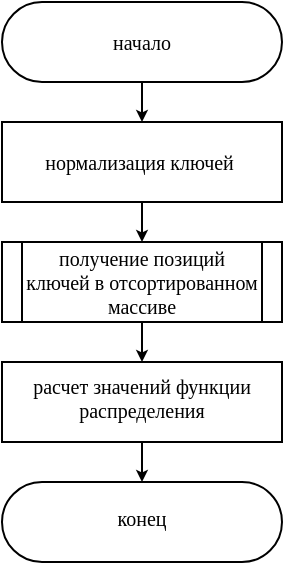 <mxfile version="21.3.2" type="device" pages="2">
  <diagram name="preproccess" id="jwiidm4DIPSTOce-7mO-">
    <mxGraphModel dx="850" dy="477" grid="1" gridSize="10" guides="1" tooltips="1" connect="1" arrows="1" fold="1" page="1" pageScale="1" pageWidth="827" pageHeight="1169" math="0" shadow="0">
      <root>
        <mxCell id="0" />
        <mxCell id="1" parent="0" />
        <mxCell id="sfo-9FRve0nYETZtBnpz-13" value="" style="group" parent="1" vertex="1" connectable="0">
          <mxGeometry x="240" y="40" width="140" height="280" as="geometry" />
        </mxCell>
        <mxCell id="sfo-9FRve0nYETZtBnpz-1" value="&lt;p style=&quot;line-height: 1; font-size: 10px;&quot;&gt;начало&lt;/p&gt;" style="shape=stencil(vZXxboMgEMafhj9dUNwDLG57j9NelRTBIKv27YegWdHq1s3OmJD7Dn/3nZyRsKytoEGSUAk1EvZKkiTHkku7WrHySkp92PkwnmJoGyyMF8+gOeQCfaY1Wp2w4wczIrisUHMzZNkboS92z3CzrFBSWghXsg0yV3kLAy7ts7T3sLH8JYgay6/RoB5NepUk7z/HPj0/Bhw/yG+Indzv7nc/cOg4ftTB7QaOf49lmVXWhptlORSnUqsPebhp5siFKJRQ2oZ+dbVIwuh4bTfTwPDhLRJTulZn/OpydizpJntCgC5WCWOkZ1l9CWMBusTIgqKjgDJ4m22H2CzlPoKet5FWBoaXGlTbtiu4vOo4vm34jo7nhPQPPdN/6fmuU3bTuxgip65Mrp1ZpfGbkfa/hY2qqxtc6UUFp/o/mBM+AQ==);whiteSpace=wrap;html=1;aspect=fixed;fontFamily=Times New Roman;fontSize=10;spacingBottom=0;" parent="sfo-9FRve0nYETZtBnpz-13" vertex="1">
          <mxGeometry width="140" height="40" as="geometry" />
        </mxCell>
        <mxCell id="sfo-9FRve0nYETZtBnpz-2" value="&lt;p style=&quot;line-height: 1; font-size: 10px;&quot;&gt;нормализация ключей&amp;nbsp;&lt;/p&gt;" style="shape=stencil(tVTRboMwDPyavFYh2T5gYtt/pKlXotIkcrJ1/fuaGKQiBq0mQEjgu3B3Bhyh69SYCEJJb84g9LtQKmKwkBLdEdww9iK5vHBZDbVJEWxm8MegM/sWmEkZwwku7pB7CecbQJc7Vn8I+UZrulPXNnhPIi74NGLueBIzztOz8pfFevvrqIqkf4YM2IdkVKjP52V3r9sIVxvlHcsO6VfPu57wOHG11YdbTbj6v6yuCZn7uXW9N/Z0xPDtD3+G+XJta0MbkEq+Fi+htOyP5Wai6QZvQgw0dmO7PE4PRn/OmPCJd0FnGqZWA8KDN8G7yYLr7IJiPXEoKG99BbgB);whiteSpace=wrap;html=1;aspect=fixed;fontFamily=Times New Roman;fontSize=10;spacingBottom=0;" parent="sfo-9FRve0nYETZtBnpz-13" vertex="1">
          <mxGeometry y="60" width="140" height="40" as="geometry" />
        </mxCell>
        <mxCell id="sfo-9FRve0nYETZtBnpz-8" style="edgeStyle=orthogonalEdgeStyle;rounded=0;orthogonalLoop=1;jettySize=auto;html=1;exitX=0.5;exitY=1;exitDx=0;exitDy=0;entryX=0.5;entryY=0;entryDx=0;entryDy=0;endSize=3;" parent="sfo-9FRve0nYETZtBnpz-13" source="sfo-9FRve0nYETZtBnpz-1" target="sfo-9FRve0nYETZtBnpz-2" edge="1">
          <mxGeometry relative="1" as="geometry" />
        </mxCell>
        <mxCell id="sfo-9FRve0nYETZtBnpz-5" value="получение позиций ключей в отсортированном массиве" style="shape=stencil(tVVRboQgED0Nvw1Ce4DGtvdg2Wkli0CA7ra37wiSrFHcdqvGxMx78uYN4yDhbeiEA8KoET0Q/kIYcx6ctxJCwACZLsOPNIeXHDYlFsGBjBk8C6/EQUNmQvT2BBd1jKOEMh14FQeWvxL6jO8MN2+lNQZFlDVhwlzxKCaUwbX0K4uN6b8nkUP9HiL40WRGCXv7vezD0z7CzU5+p7LF/eZ+txOeOm72atxmws39srxFpPZx8/Yg5OnD209zXDTzrrSWVluPYX6mXIRxOl7rxTgxDN6MKLQfxnZ9nG6Mfi0x4rPcCa0UjKVaDzd2Ip8m95fb2zNcNXWx3mXpoqCVqSus70nFBP+/C/4XG8utKVx1h9OyWYsSmn8fCfgB);whiteSpace=wrap;html=1;aspect=fixed;fontFamily=Times New Roman;fontSize=10;spacingBottom=0;rounded=0;shadow=0;sketch=0;spacingLeft=11;spacingRight=11;" parent="sfo-9FRve0nYETZtBnpz-13" vertex="1">
          <mxGeometry y="120" width="140" height="40" as="geometry" />
        </mxCell>
        <mxCell id="sfo-9FRve0nYETZtBnpz-10" style="edgeStyle=orthogonalEdgeStyle;shape=connector;rounded=0;orthogonalLoop=1;jettySize=auto;html=1;exitX=0.5;exitY=1;exitDx=0;exitDy=0;entryX=0.5;entryY=0;entryDx=0;entryDy=0;labelBackgroundColor=default;strokeColor=default;fontFamily=Helvetica;fontSize=11;fontColor=default;endArrow=classic;endSize=3;" parent="sfo-9FRve0nYETZtBnpz-13" source="sfo-9FRve0nYETZtBnpz-2" target="sfo-9FRve0nYETZtBnpz-5" edge="1">
          <mxGeometry relative="1" as="geometry" />
        </mxCell>
        <mxCell id="sfo-9FRve0nYETZtBnpz-6" value="расчет значений функции распределения" style="shape=stencil(tVTRboMwDPyavFYh2T5gYtt/pKlXotIkcrJ1/fuaGKQiBq0mQEjgu3B3Bhyh69SYCEJJb84g9LtQKmKwkBLdEdww9iK5vHBZDbVJEWxm8MegM/sWmEkZwwku7pB7CecbQJc7Vn8I+UZrulPXNnhPIi74NGLueBIzztOz8pfFevvrqIqkf4YM2IdkVKjP52V3r9sIVxvlHcsO6VfPu57wOHG11YdbTbj6v6yuCZn7uXW9N/Z0xPDtD3+G+XJta0MbkEq+Fi+htOyP5Wai6QZvQgw0dmO7PE4PRn/OmPCJd0FnGqZWA8KDN8G7yYLr7IJiPXEoKG99BbgB);whiteSpace=wrap;html=1;aspect=fixed;fontFamily=Times New Roman;fontSize=10;spacingBottom=4;" parent="sfo-9FRve0nYETZtBnpz-13" vertex="1">
          <mxGeometry y="180" width="140" height="40" as="geometry" />
        </mxCell>
        <mxCell id="sfo-9FRve0nYETZtBnpz-11" style="edgeStyle=orthogonalEdgeStyle;shape=connector;rounded=0;orthogonalLoop=1;jettySize=auto;html=1;exitX=0.5;exitY=1;exitDx=0;exitDy=0;entryX=0.5;entryY=0;entryDx=0;entryDy=0;labelBackgroundColor=default;strokeColor=default;fontFamily=Helvetica;fontSize=11;fontColor=default;endArrow=classic;endSize=3;" parent="sfo-9FRve0nYETZtBnpz-13" source="sfo-9FRve0nYETZtBnpz-5" target="sfo-9FRve0nYETZtBnpz-6" edge="1">
          <mxGeometry relative="1" as="geometry" />
        </mxCell>
        <mxCell id="sfo-9FRve0nYETZtBnpz-7" value="&lt;p style=&quot;line-height: 1 ; font-size: 10px&quot;&gt;конец&lt;/p&gt;" style="shape=stencil(vZVhboMwDIVPk59MgbADTGy7h0tdiBoSFLJCb7+QgNZAYesGQwj07PD5mRhBWNaUUCNJqIQKCXslSYLyaK82VHqdUi9bL+NRQ1NjbnzwAprDQaDPNEarM7b8aAYElyVqbvoseyP0xa7pT5blSkoL4Uo2QeYmb2HApX2Wdh42lL8Gqrb8Cg3qwaSPkuT959in533A8U5+Q+zofnO/24FDx/FeG7cZOP49lmU2sjTcLDtAfi60+rBf2j0zJy5EroTSVvq7q0USRodjvZka+g9vlhjTlbrgV5eTbUlX2SMCdL5IGJSeZPU11AJ0gZEFRScBRfA2mxaxnoe7CDreRFoZ6F9qUG3druDypuP4vuEHOp4S0j/0TP+l54d22U3vbIhcdGFy7cwqjd+MtP8trFRdXOBKzyq4qP9/ucAn);whiteSpace=wrap;html=1;aspect=fixed;fontFamily=Times New Roman;fontSize=10;spacingBottom=4;" parent="sfo-9FRve0nYETZtBnpz-13" vertex="1">
          <mxGeometry y="240" width="140" height="40" as="geometry" />
        </mxCell>
        <mxCell id="sfo-9FRve0nYETZtBnpz-12" style="edgeStyle=orthogonalEdgeStyle;shape=connector;rounded=0;orthogonalLoop=1;jettySize=auto;html=1;exitX=0.5;exitY=1;exitDx=0;exitDy=0;entryX=0.5;entryY=0;entryDx=0;entryDy=0;labelBackgroundColor=default;strokeColor=default;fontFamily=Helvetica;fontSize=11;fontColor=default;endArrow=classic;endSize=3;" parent="sfo-9FRve0nYETZtBnpz-13" source="sfo-9FRve0nYETZtBnpz-6" target="sfo-9FRve0nYETZtBnpz-7" edge="1">
          <mxGeometry relative="1" as="geometry" />
        </mxCell>
      </root>
    </mxGraphModel>
  </diagram>
  <diagram id="WAtPzyHAHzRMGXs10370" name="Страница 2">
    <mxGraphModel dx="850" dy="477" grid="1" gridSize="10" guides="1" tooltips="1" connect="0" arrows="1" fold="1" page="1" pageScale="1" pageWidth="827" pageHeight="1169" math="0" shadow="0">
      <root>
        <mxCell id="0" />
        <mxCell id="1" parent="0" />
        <mxCell id="dgN2paUdHkWODvteTCJG-1" value="&lt;font face=&quot;Courier New&quot; style=&quot;font-size: 16px;&quot;&gt;&lt;b&gt;Индекс&lt;/b&gt;&lt;/font&gt;" style="swimlane;childLayout=stackLayout;horizontal=1;startSize=50;horizontalStack=0;rounded=0;fontSize=14;fontStyle=0;strokeWidth=2;resizeParent=0;resizeLast=1;shadow=0;dashed=0;align=center;arcSize=4;whiteSpace=wrap;html=1;fillColor=none;swimlaneLine=1;" vertex="1" parent="1">
          <mxGeometry x="220" y="100" width="340" height="170" as="geometry" />
        </mxCell>
        <mxCell id="dgN2paUdHkWODvteTCJG-2" value="&lt;font style=&quot;font-size: 16px;&quot;&gt;&lt;font style=&quot;&quot; face=&quot;Courier New&quot;&gt;- model&amp;nbsp; &amp;nbsp; : модель нейронной сети&lt;br&gt;- keys&amp;nbsp; &amp;nbsp; &amp;nbsp;: массив целых чисел&lt;br&gt;- data&amp;nbsp; &amp;nbsp; &amp;nbsp;: массив указателей&lt;br&gt;- max_err&amp;nbsp; : целое число&lt;br&gt;- mean_err : целое число&lt;/font&gt;&lt;b style=&quot;font-family: &amp;quot;Courier New&amp;quot;;&quot;&gt;&lt;br&gt;&lt;/b&gt;&lt;/font&gt;" style="align=left;strokeColor=none;fillColor=none;spacingLeft=4;fontSize=12;verticalAlign=top;resizable=0;rotatable=0;part=1;html=1;" vertex="1" parent="dgN2paUdHkWODvteTCJG-1">
          <mxGeometry y="50" width="340" height="120" as="geometry" />
        </mxCell>
      </root>
    </mxGraphModel>
  </diagram>
</mxfile>
